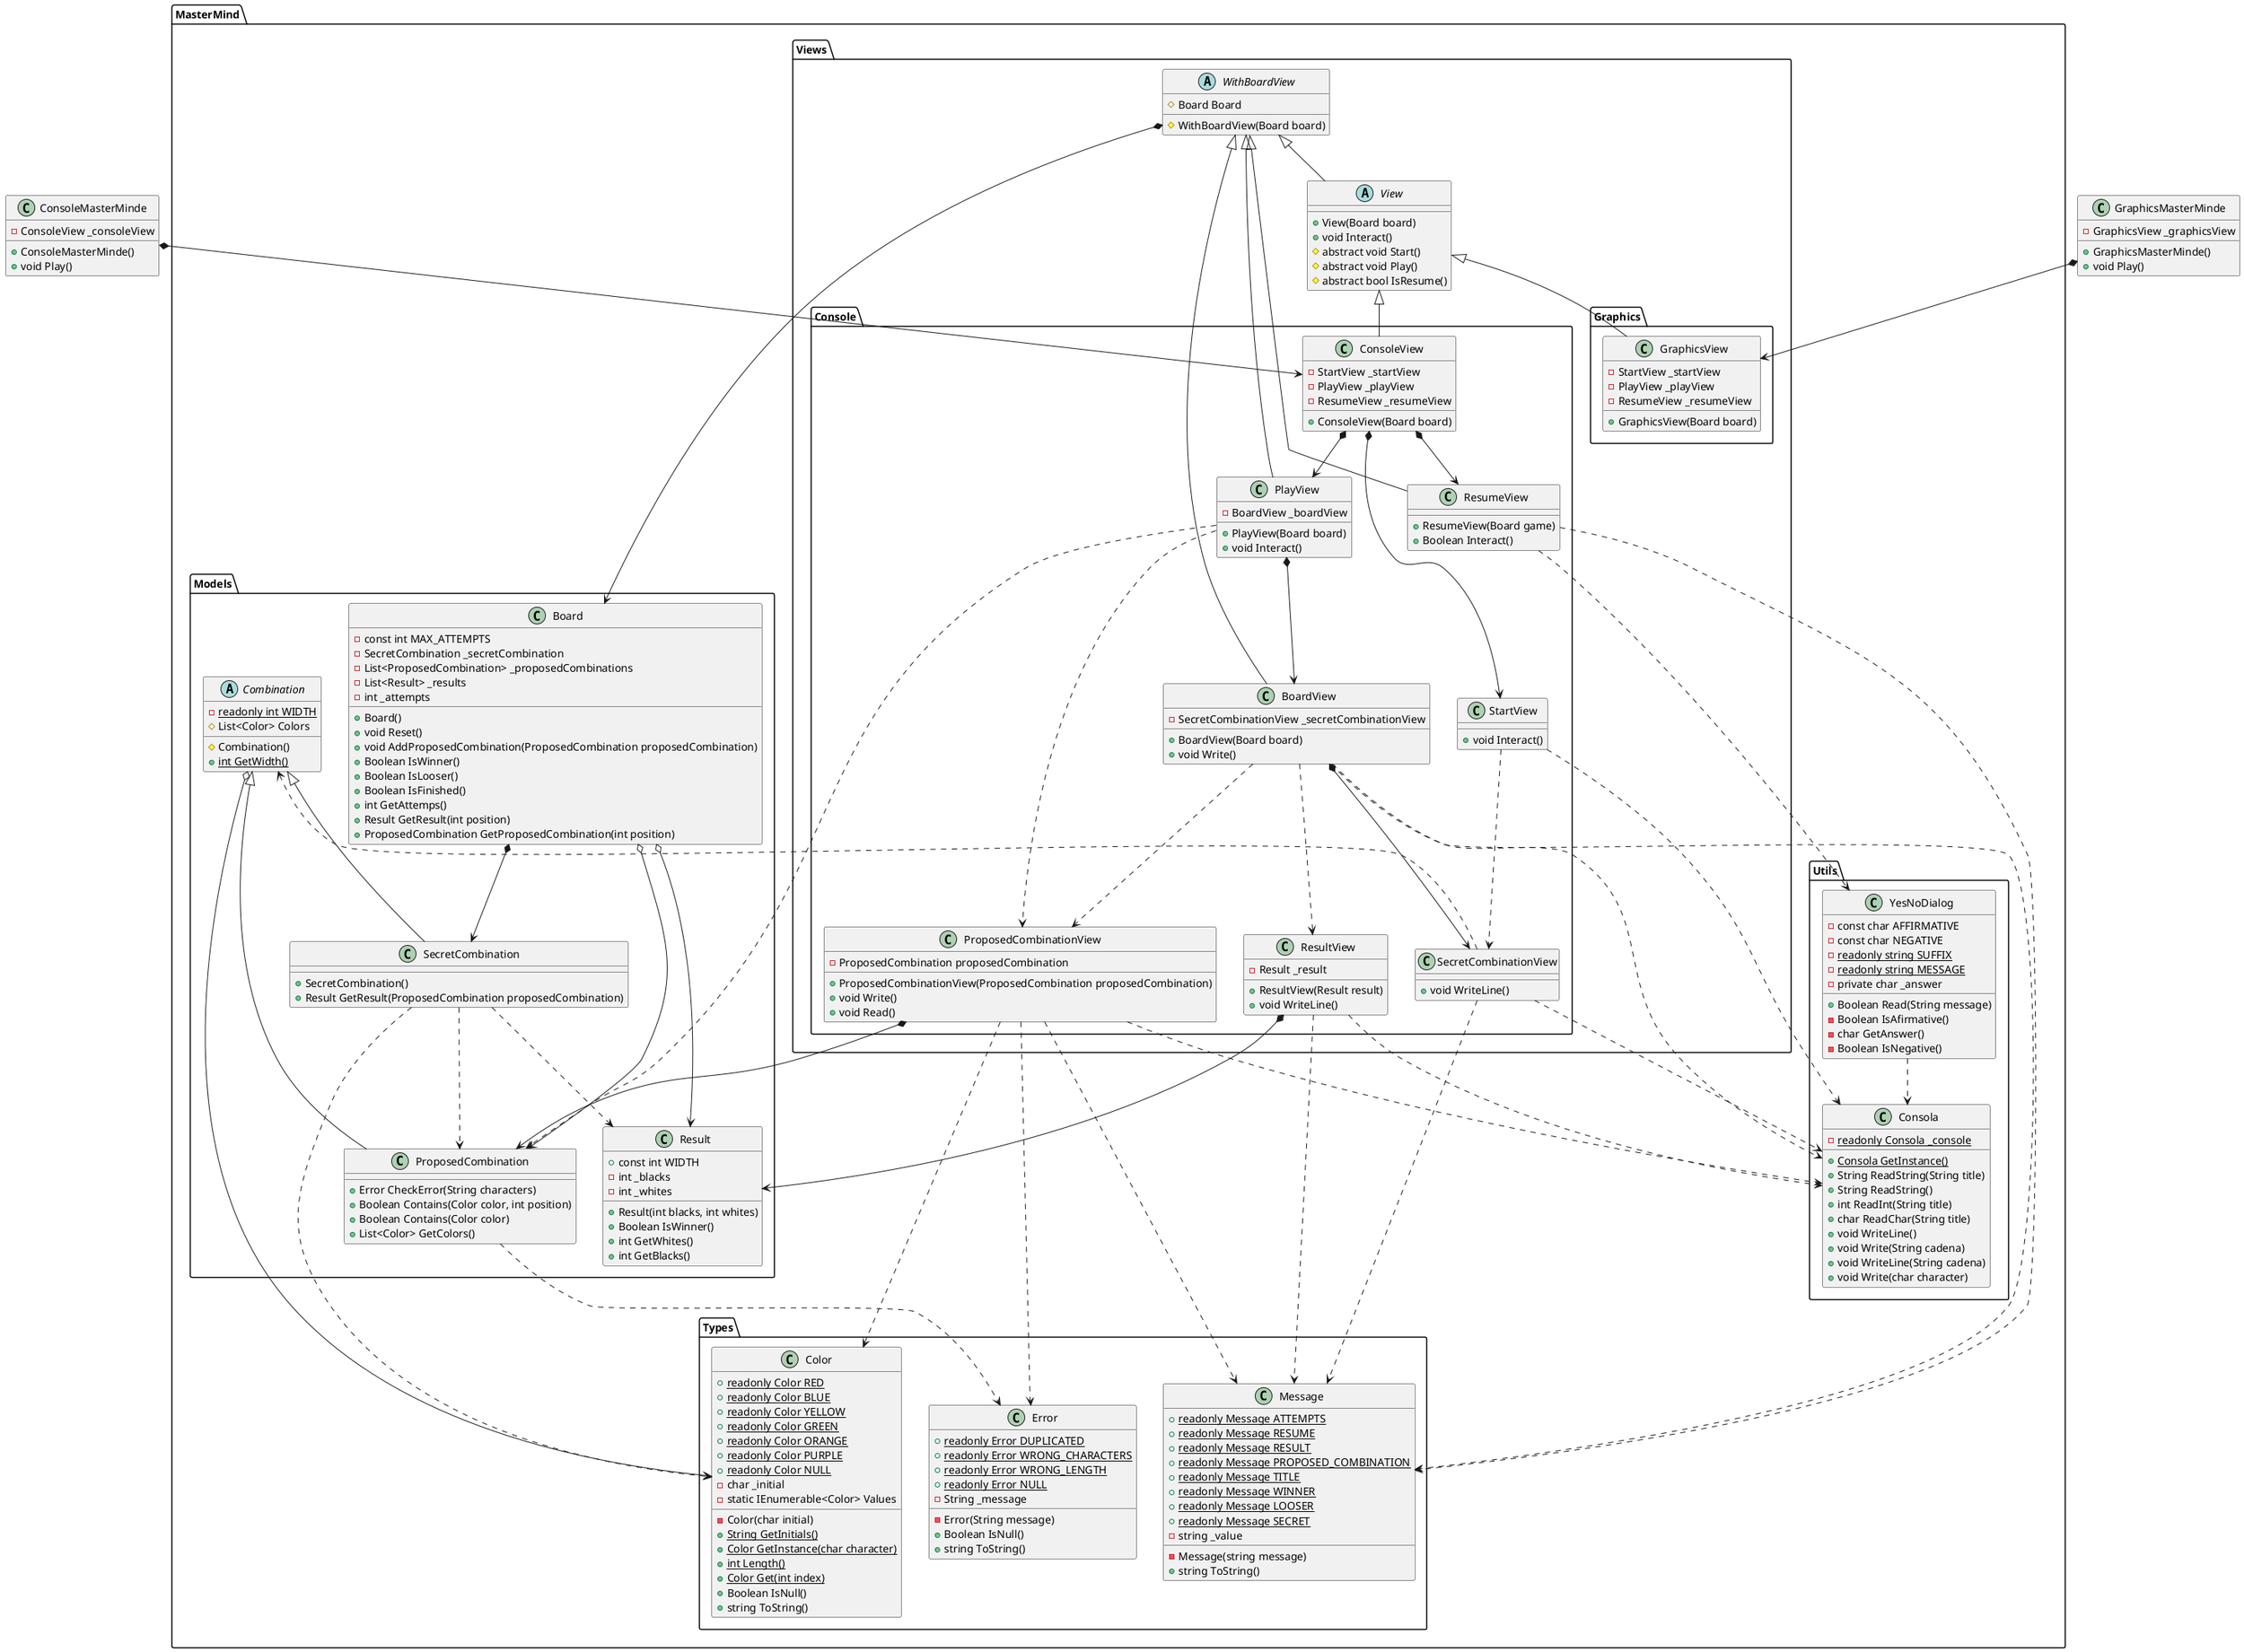 @startuml

class ConsoleMasterMinde {
    - ConsoleView _consoleView

    + ConsoleMasterMinde()
    + void Play()
}

class GraphicsMasterMinde {
    - GraphicsView _graphicsView

    + GraphicsMasterMinde()
    + void Play()
}


package MasterMind.Models {

    class Board {
        - const int MAX_ATTEMPTS
        - SecretCombination _secretCombination
        - List<ProposedCombination> _proposedCombinations
        - List<Result> _results
        - int _attempts

        + Board()
        + void Reset()
        + void AddProposedCombination(ProposedCombination proposedCombination)
        + Boolean IsWinner()
        + Boolean IsLooser()
        + Boolean IsFinished()
        + int GetAttemps()
        + Result GetResult(int position)
        + ProposedCombination GetProposedCombination(int position)
    }

    abstract class Combination {
        - {static} readonly int WIDTH
        # List<Color> Colors

        # Combination()
        + {static} int GetWidth()
    }

    class ProposedCombination {
        + Error CheckError(String characters)
        + Boolean Contains(Color color, int position)
        + Boolean Contains(Color color)
        + List<Color> GetColors()
    }

    class Result {
        + const int WIDTH
        - int _blacks
        - int _whites

        + Result(int blacks, int whites)
        + Boolean IsWinner()
        + int GetWhites()
        + int GetBlacks()
    }

    class SecretCombination {
        + SecretCombination()
        + Result GetResult(ProposedCombination proposedCombination)
    }

}

package MasterMind.Utils {

    class Consola {
        - {static} readonly Consola _console

        + {static} Consola GetInstance()
        + String ReadString(String title)
        + String ReadString()
        + int ReadInt(String title)
        + char ReadChar(String title)
        + void WriteLine()
        + void Write(String cadena)
        + void WriteLine(String cadena)
        + void Write(char character)
    }

    class YesNoDialog {
        - const char AFFIRMATIVE
        - const char NEGATIVE
        - {static} readonly string SUFFIX
        - {static} readonly string MESSAGE
        - private char _answer

        + Boolean Read(String message)
        - Boolean IsAfirmative()
        - char GetAnswer()
        - Boolean IsNegative()
    }

}

package MasterMind.Types {

    class Color {
        + {static} readonly Color RED
        + {static} readonly Color BLUE
        + {static} readonly Color YELLOW
        + {static} readonly Color GREEN
        + {static} readonly Color ORANGE
        + {static} readonly Color PURPLE
        + {static} readonly Color NULL
        - char _initial
        - static IEnumerable<Color> Values

        - Color(char initial)
        + {static} String GetInitials()
        + {static} Color GetInstance(char character)
        + {static} int Length()
        + {static} Color Get(int index)
        + Boolean IsNull()
        + string ToString()
    }

    class Error {
        + {static} readonly Error DUPLICATED
        + {static} readonly Error WRONG_CHARACTERS
        + {static} readonly Error WRONG_LENGTH
        + {static} readonly Error NULL
        - String _message

        - Error(String message)
        + Boolean IsNull()
        + string ToString()
    }

    class Message {
        + {static} readonly Message ATTEMPTS
        + {static} readonly Message RESUME
        + {static} readonly Message RESULT
        + {static} readonly Message PROPOSED_COMBINATION
        + {static} readonly Message TITLE
        + {static} readonly Message WINNER
        + {static} readonly Message LOOSER
        + {static} readonly Message SECRET
        - string _value

        - Message(string message)
        + string ToString()
    }

}

package MasterMind.Views {

    abstract class WithBoardView {
        # Board Board

        # WithBoardView(Board board)
    }

    abstract class View {
        + View(Board board)
        + void Interact()
        # abstract void Start()
        # abstract void Play()
        # abstract bool IsResume()
    }

}

package MasterMind.Views.Console {

    class ConsoleView {
        - StartView _startView
        - PlayView _playView
        - ResumeView _resumeView

        + ConsoleView(Board board)
    }

    class StartView {
        + void Interact()
    }

    class SecretCombinationView {
        + void WriteLine()
    }

    class ResumeView {
        + ResumeView(Board game)
        + Boolean Interact()
    }

    class ResultView {
        - Result _result
        + ResultView(Result result)
        + void WriteLine()
    }

    class ProposedCombinationView {
        - ProposedCombination proposedCombination
        + ProposedCombinationView(ProposedCombination proposedCombination)
        + void Write()
        + void Read()
    }

    class PlayView {
        - BoardView _boardView
        + PlayView(Board board)
        + void Interact()
    }

    class BoardView {
        - SecretCombinationView _secretCombinationView
        + BoardView(Board board)
        + void Write()
    }

}

package MasterMind.Views.Graphics {

    class GraphicsView {
        - StartView _startView
        - PlayView _playView
        - ResumeView _resumeView

        + GraphicsView(Board board)
    }

}

GraphicsMasterMinde *--> GraphicsView
View <|-- GraphicsView

ConsoleMasterMinde *--> ConsoleView

View <|-- ConsoleView
ConsoleView *--> StartView
ConsoleView *--> PlayView
ConsoleView *--> ResumeView

WithBoardView <|-- View
WithBoardView <|-- ResumeView
WithBoardView <|-- PlayView
WithBoardView <|-- BoardView
WithBoardView *--> Board

StartView ..> Consola
StartView ..> SecretCombinationView

SecretCombinationView ..> Combination
SecretCombinationView ..> Consola
SecretCombinationView ..> Message

ResumeView ..> YesNoDialog
ResumeView ..> Message

ResultView *--> Result
ResultView ..> Consola
ResultView ..> Message

ProposedCombinationView *--> ProposedCombination
ProposedCombinationView ..> Color
ProposedCombinationView ..> Consola
ProposedCombinationView ..> Error
ProposedCombinationView ..> Message

PlayView *--> BoardView
PlayView ..> ProposedCombination
PlayView ..> ProposedCombinationView

BoardView *--> SecretCombinationView
BoardView ..> Consola
BoardView ..> Message
BoardView ..> ProposedCombinationView
BoardView ..> ResultView

YesNoDialog ..> Consola

Board *--> SecretCombination
Board o--> ProposedCombination
Board o--> Result

Combination o--> Color
Combination <|-- ProposedCombination
Combination <|-- SecretCombination

ProposedCombination ..> Error

SecretCombination ..> Color
SecretCombination ..> ProposedCombination
SecretCombination ..> Result

@enduml
